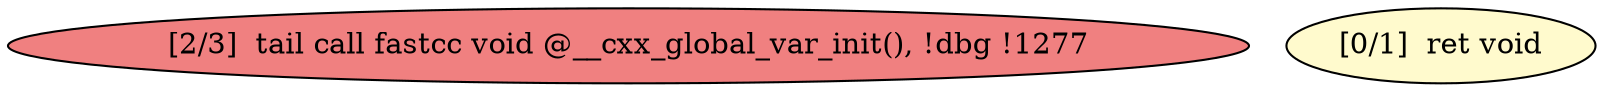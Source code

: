 
digraph G {


node728 [fillcolor=lightcoral,label="[2/3]  tail call fastcc void @__cxx_global_var_init(), !dbg !1277",shape=ellipse,style=filled ]
node727 [fillcolor=lemonchiffon,label="[0/1]  ret void",shape=ellipse,style=filled ]



}
